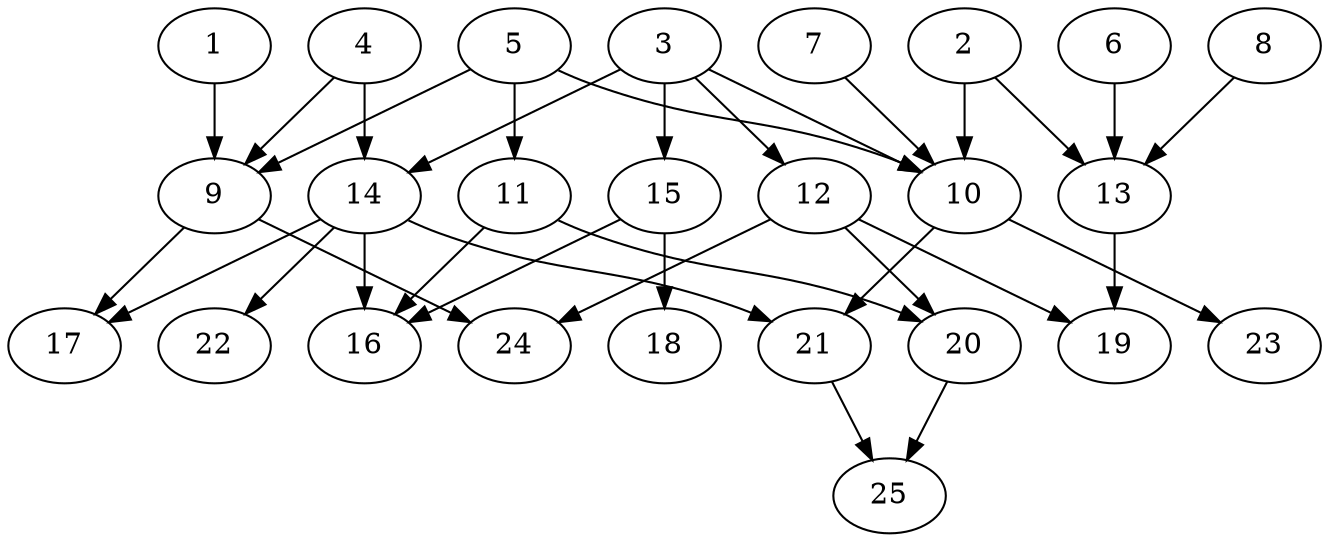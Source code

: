 // DAG automatically generated by daggen at Thu Oct  3 14:00:39 2019
// ./daggen --dot -n 25 --ccr 0.4 --fat 0.7 --regular 0.7 --density 0.5 --mindata 5242880 --maxdata 52428800 
digraph G {
  1 [size="111733760", alpha="0.11", expect_size="44693504"] 
  1 -> 9 [size ="44693504"]
  2 [size="83005440", alpha="0.18", expect_size="33202176"] 
  2 -> 10 [size ="33202176"]
  2 -> 13 [size ="33202176"]
  3 [size="128348160", alpha="0.03", expect_size="51339264"] 
  3 -> 10 [size ="51339264"]
  3 -> 12 [size ="51339264"]
  3 -> 14 [size ="51339264"]
  3 -> 15 [size ="51339264"]
  4 [size="31464960", alpha="0.04", expect_size="12585984"] 
  4 -> 9 [size ="12585984"]
  4 -> 14 [size ="12585984"]
  5 [size="61268480", alpha="0.06", expect_size="24507392"] 
  5 -> 9 [size ="24507392"]
  5 -> 10 [size ="24507392"]
  5 -> 11 [size ="24507392"]
  6 [size="61411840", alpha="0.01", expect_size="24564736"] 
  6 -> 13 [size ="24564736"]
  7 [size="39311360", alpha="0.17", expect_size="15724544"] 
  7 -> 10 [size ="15724544"]
  8 [size="104883200", alpha="0.18", expect_size="41953280"] 
  8 -> 13 [size ="41953280"]
  9 [size="37104640", alpha="0.12", expect_size="14841856"] 
  9 -> 17 [size ="14841856"]
  9 -> 24 [size ="14841856"]
  10 [size="75686400", alpha="0.03", expect_size="30274560"] 
  10 -> 21 [size ="30274560"]
  10 -> 23 [size ="30274560"]
  11 [size="118663680", alpha="0.09", expect_size="47465472"] 
  11 -> 16 [size ="47465472"]
  11 -> 20 [size ="47465472"]
  12 [size="63134720", alpha="0.11", expect_size="25253888"] 
  12 -> 19 [size ="25253888"]
  12 -> 20 [size ="25253888"]
  12 -> 24 [size ="25253888"]
  13 [size="48634880", alpha="0.04", expect_size="19453952"] 
  13 -> 19 [size ="19453952"]
  14 [size="65968640", alpha="0.09", expect_size="26387456"] 
  14 -> 16 [size ="26387456"]
  14 -> 17 [size ="26387456"]
  14 -> 21 [size ="26387456"]
  14 -> 22 [size ="26387456"]
  15 [size="89172480", alpha="0.02", expect_size="35668992"] 
  15 -> 16 [size ="35668992"]
  15 -> 18 [size ="35668992"]
  16 [size="125422080", alpha="0.17", expect_size="50168832"] 
  17 [size="13127680", alpha="0.13", expect_size="5251072"] 
  18 [size="113210880", alpha="0.05", expect_size="45284352"] 
  19 [size="98818560", alpha="0.00", expect_size="39527424"] 
  20 [size="53322240", alpha="0.18", expect_size="21328896"] 
  20 -> 25 [size ="21328896"]
  21 [size="73835520", alpha="0.13", expect_size="29534208"] 
  21 -> 25 [size ="29534208"]
  22 [size="125178880", alpha="0.20", expect_size="50071552"] 
  23 [size="72686080", alpha="0.06", expect_size="29074432"] 
  24 [size="95818240", alpha="0.15", expect_size="38327296"] 
  25 [size="28195840", alpha="0.13", expect_size="11278336"] 
}
